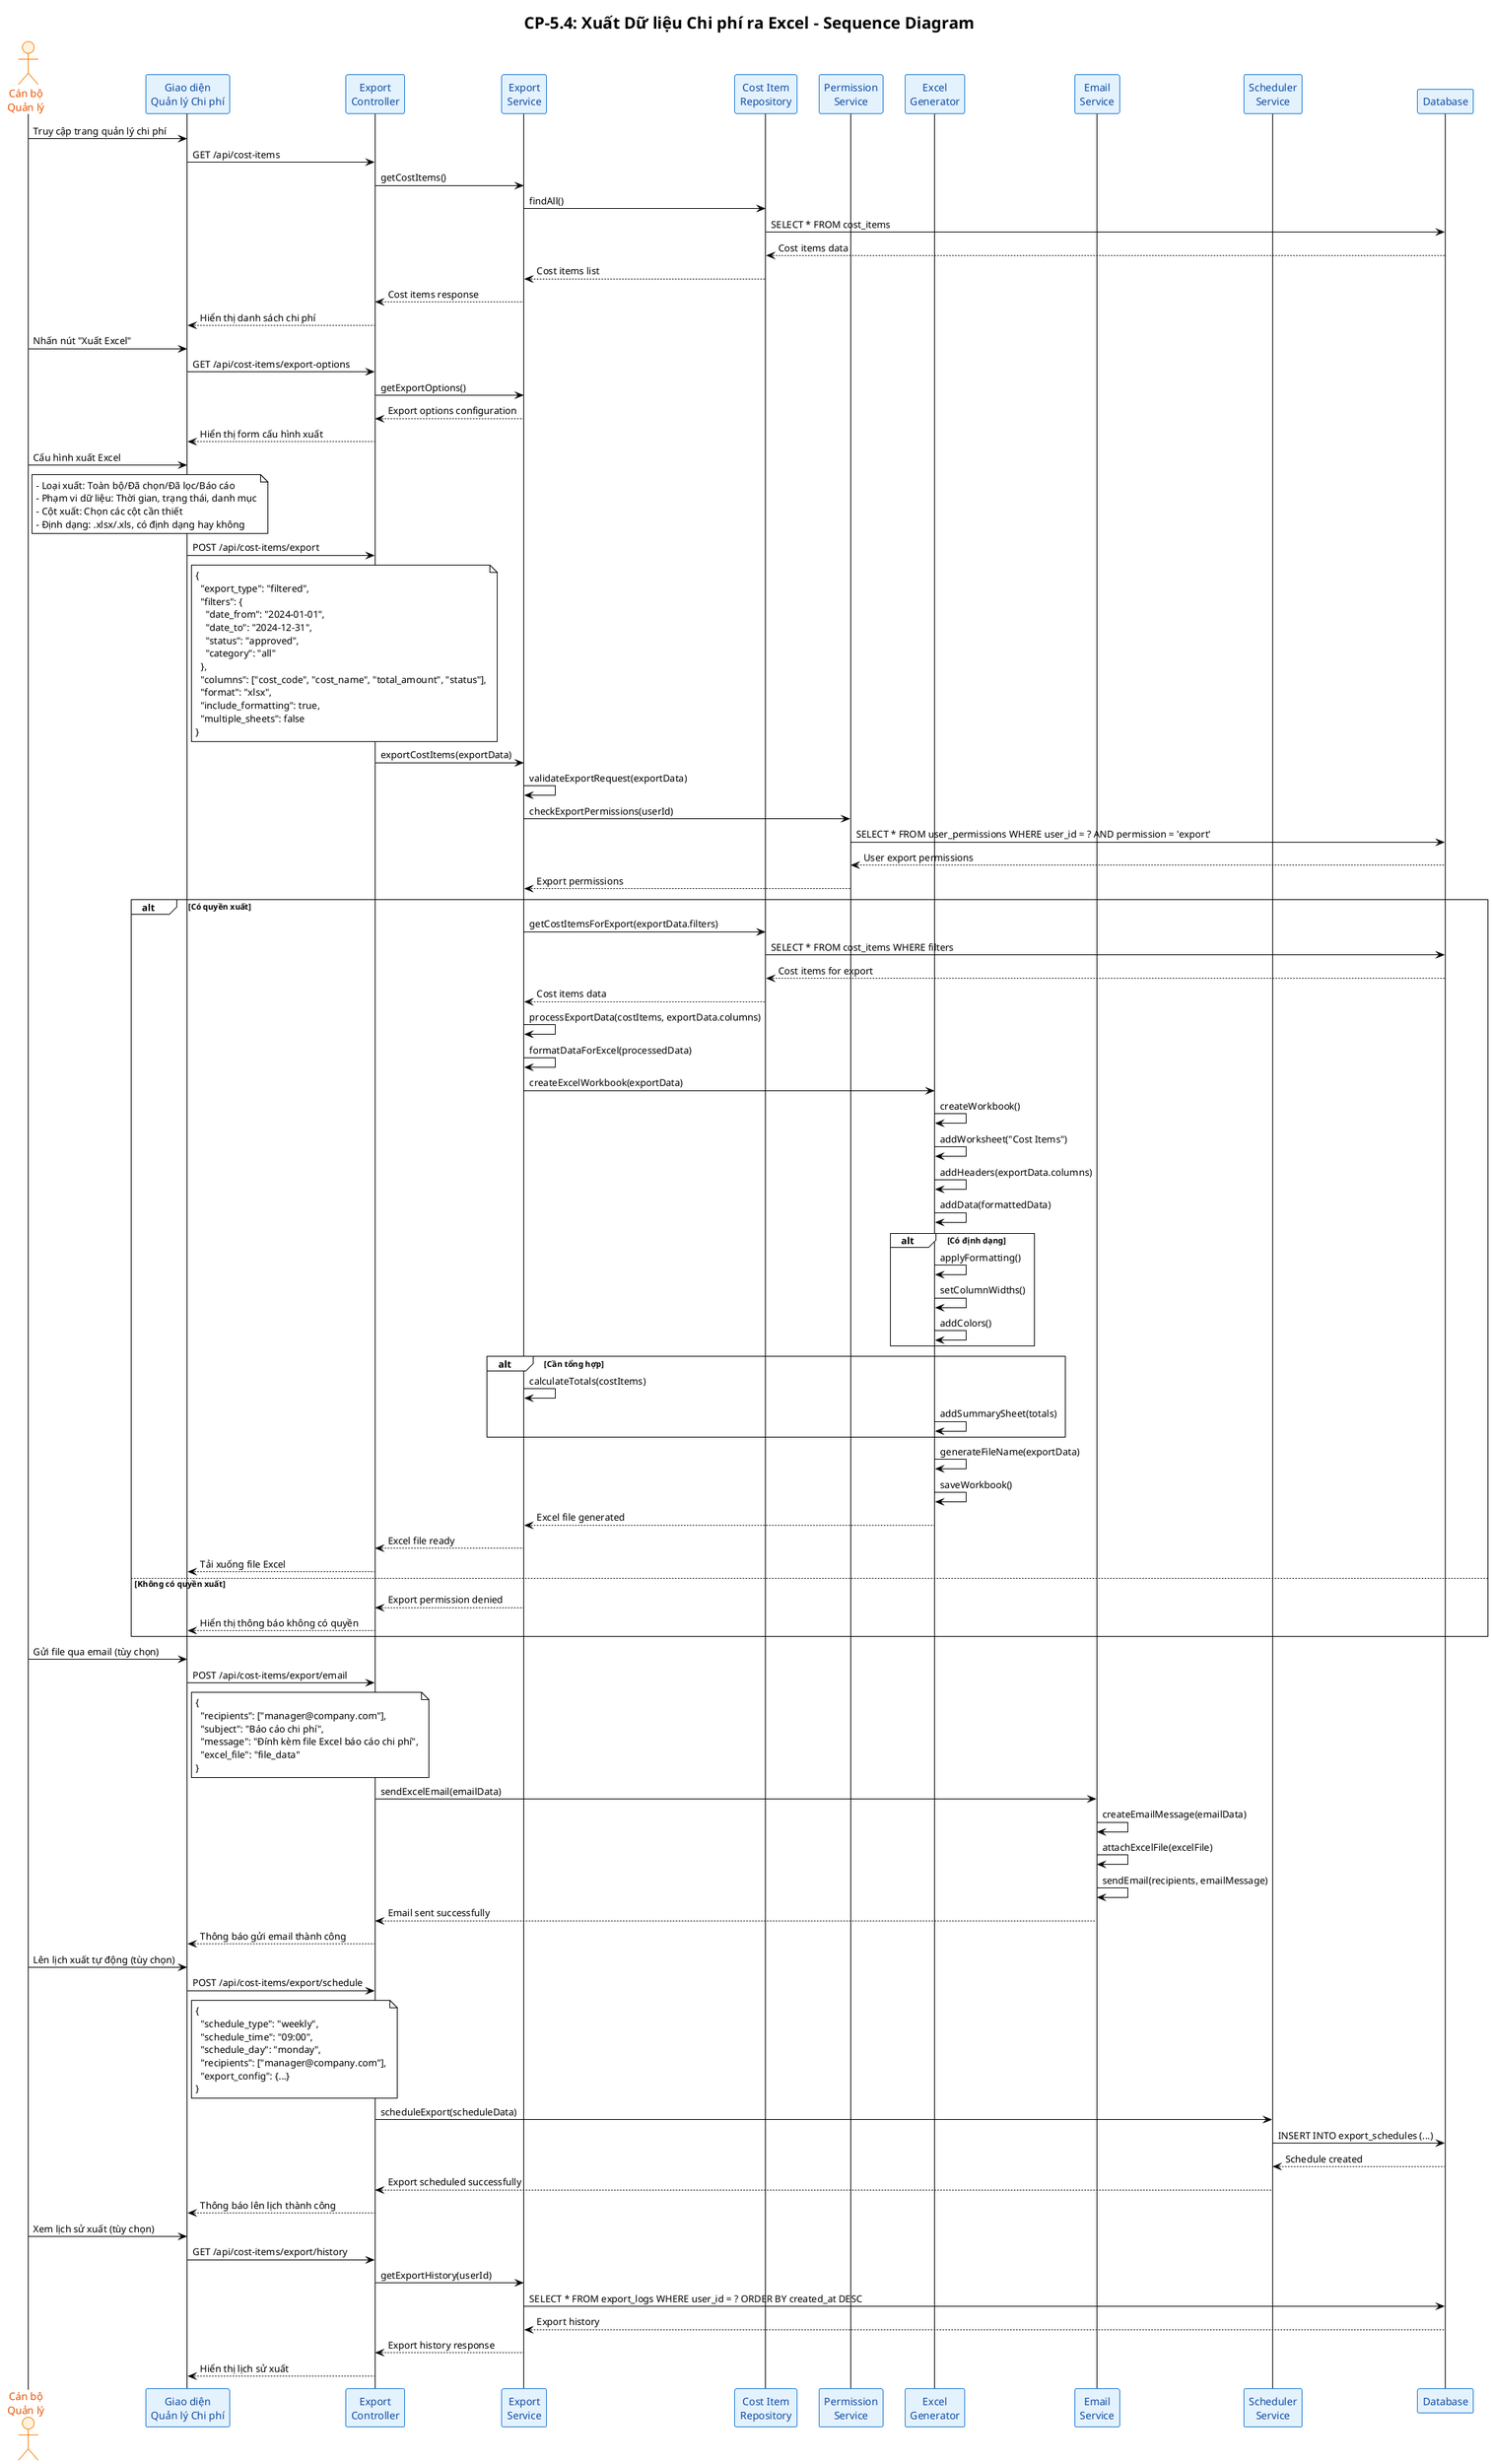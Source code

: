@startuml CP-5.4 Sequence Diagram
!theme plain
skinparam backgroundColor #FFFFFF
skinparam participant {
  BackgroundColor #E3F2FD
  BorderColor #1976D2
  FontColor #0D47A1
}
skinparam actor {
  BackgroundColor #FFF3E0
  BorderColor #F57C00
  FontColor #E65100
}
skinparam database {
  BackgroundColor #F3E5F5
  BorderColor #7B1FA2
  FontColor #4A148C
}

title CP-5.4: Xuất Dữ liệu Chi phí ra Excel - Sequence Diagram

actor "Cán bộ\nQuản lý" as User
participant "Giao diện\nQuản lý Chi phí" as UI
participant "Export\nController" as Controller
participant "Export\nService" as Service
participant "Cost Item\nRepository" as Repository
participant "Permission\nService" as PermissionService
participant "Excel\nGenerator" as ExcelGenerator
participant "Email\nService" as EmailService
participant "Scheduler\nService" as SchedulerService
participant "Database" as DB

User -> UI: Truy cập trang quản lý chi phí
UI -> Controller: GET /api/cost-items
Controller -> Service: getCostItems()
Service -> Repository: findAll()
Repository -> DB: SELECT * FROM cost_items
DB --> Repository: Cost items data
Repository --> Service: Cost items list
Service --> Controller: Cost items response
Controller --> UI: Hiển thị danh sách chi phí

User -> UI: Nhấn nút "Xuất Excel"
UI -> Controller: GET /api/cost-items/export-options
Controller -> Service: getExportOptions()
Service --> Controller: Export options configuration
Controller --> UI: Hiển thị form cấu hình xuất

User -> UI: Cấu hình xuất Excel
note right of User
  - Loại xuất: Toàn bộ/Đã chọn/Đã lọc/Báo cáo
  - Phạm vi dữ liệu: Thời gian, trạng thái, danh mục
  - Cột xuất: Chọn các cột cần thiết
  - Định dạng: .xlsx/.xls, có định dạng hay không
end note

UI -> Controller: POST /api/cost-items/export
note right of UI
{
  "export_type": "filtered",
  "filters": {
    "date_from": "2024-01-01",
    "date_to": "2024-12-31",
    "status": "approved",
    "category": "all"
  },
  "columns": ["cost_code", "cost_name", "total_amount", "status"],
  "format": "xlsx",
  "include_formatting": true,
  "multiple_sheets": false
}
end note

Controller -> Service: exportCostItems(exportData)
Service -> Service: validateExportRequest(exportData)
Service -> PermissionService: checkExportPermissions(userId)
PermissionService -> DB: SELECT * FROM user_permissions WHERE user_id = ? AND permission = 'export'
DB --> PermissionService: User export permissions
PermissionService --> Service: Export permissions

alt Có quyền xuất
  Service -> Repository: getCostItemsForExport(exportData.filters)
  Repository -> DB: SELECT * FROM cost_items WHERE filters
  DB --> Repository: Cost items for export
  Repository --> Service: Cost items data
  
  Service -> Service: processExportData(costItems, exportData.columns)
  Service -> Service: formatDataForExcel(processedData)
  
  Service -> ExcelGenerator: createExcelWorkbook(exportData)
  ExcelGenerator -> ExcelGenerator: createWorkbook()
  ExcelGenerator -> ExcelGenerator: addWorksheet("Cost Items")
  ExcelGenerator -> ExcelGenerator: addHeaders(exportData.columns)
  ExcelGenerator -> ExcelGenerator: addData(formattedData)
  
  alt Có định dạng
    ExcelGenerator -> ExcelGenerator: applyFormatting()
    ExcelGenerator -> ExcelGenerator: setColumnWidths()
    ExcelGenerator -> ExcelGenerator: addColors()
  end
  
  alt Cần tổng hợp
    Service -> Service: calculateTotals(costItems)
    ExcelGenerator -> ExcelGenerator: addSummarySheet(totals)
  end
  
  ExcelGenerator -> ExcelGenerator: generateFileName(exportData)
  ExcelGenerator -> ExcelGenerator: saveWorkbook()
  ExcelGenerator --> Service: Excel file generated
  Service --> Controller: Excel file ready
  Controller --> UI: Tải xuống file Excel
  
else Không có quyền xuất
  Service --> Controller: Export permission denied
  Controller --> UI: Hiển thị thông báo không có quyền
end

User -> UI: Gửi file qua email (tùy chọn)
UI -> Controller: POST /api/cost-items/export/email
note right of UI
{
  "recipients": ["manager@company.com"],
  "subject": "Báo cáo chi phí",
  "message": "Đính kèm file Excel báo cáo chi phí",
  "excel_file": "file_data"
}
end note

Controller -> EmailService: sendExcelEmail(emailData)
EmailService -> EmailService: createEmailMessage(emailData)
EmailService -> EmailService: attachExcelFile(excelFile)
EmailService -> EmailService: sendEmail(recipients, emailMessage)
EmailService --> Controller: Email sent successfully
Controller --> UI: Thông báo gửi email thành công

User -> UI: Lên lịch xuất tự động (tùy chọn)
UI -> Controller: POST /api/cost-items/export/schedule
note right of UI
{
  "schedule_type": "weekly",
  "schedule_time": "09:00",
  "schedule_day": "monday",
  "recipients": ["manager@company.com"],
  "export_config": {...}
}
end note

Controller -> SchedulerService: scheduleExport(scheduleData)
SchedulerService -> DB: INSERT INTO export_schedules (...)
DB --> SchedulerService: Schedule created
SchedulerService --> Controller: Export scheduled successfully
Controller --> UI: Thông báo lên lịch thành công

User -> UI: Xem lịch sử xuất (tùy chọn)
UI -> Controller: GET /api/cost-items/export/history
Controller -> Service: getExportHistory(userId)
Service -> DB: SELECT * FROM export_logs WHERE user_id = ? ORDER BY created_at DESC
DB --> Service: Export history
Service --> Controller: Export history response
Controller --> UI: Hiển thị lịch sử xuất

@enduml
